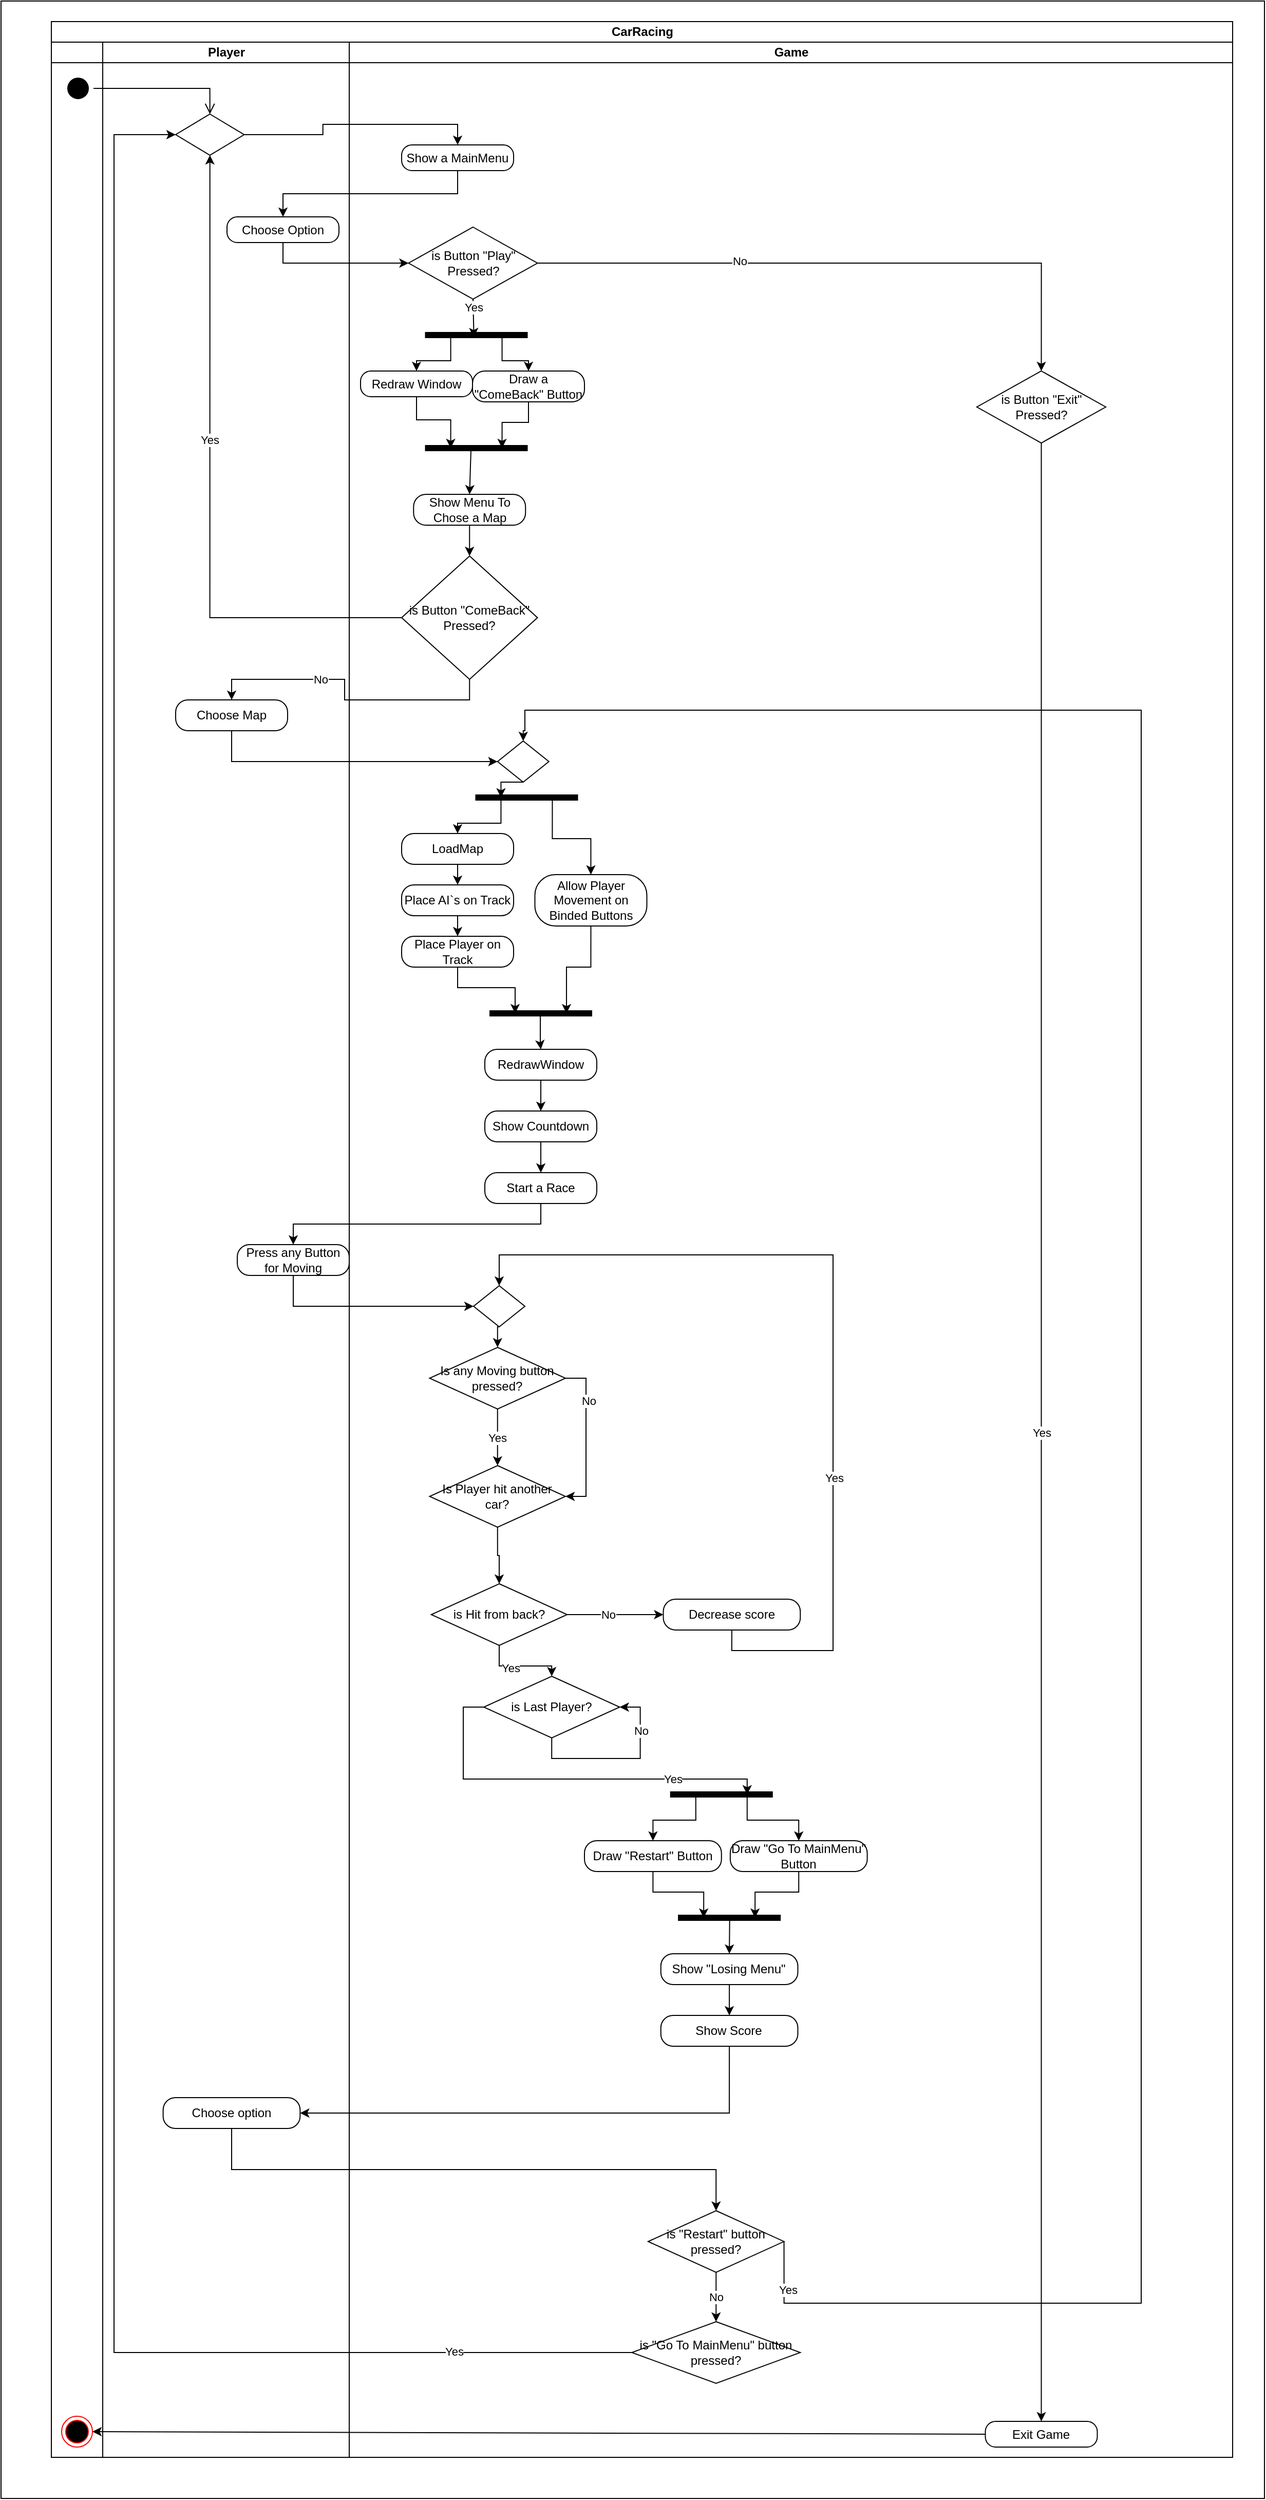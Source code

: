 <mxfile version="22.1.22" type="device">
  <diagram name="Страница — 1" id="J6G2fREbWxx0680CNt4n">
    <mxGraphModel dx="1059" dy="720" grid="1" gridSize="10" guides="1" tooltips="1" connect="1" arrows="1" fold="1" page="1" pageScale="1" pageWidth="827" pageHeight="1169" math="0" shadow="0">
      <root>
        <mxCell id="0" />
        <mxCell id="1" parent="0" />
        <mxCell id="FTJp6IoLAarafYnfe9E8-142" value="" style="rounded=0;whiteSpace=wrap;html=1;movable=0;resizable=0;rotatable=0;deletable=0;editable=0;locked=1;connectable=0;" vertex="1" parent="1">
          <mxGeometry x="150" y="20" width="1230" height="2430" as="geometry" />
        </mxCell>
        <mxCell id="FTJp6IoLAarafYnfe9E8-1" value="CarRacing" style="swimlane;childLayout=stackLayout;resizeParent=1;resizeParentMax=0;startSize=20;html=1;" vertex="1" parent="1">
          <mxGeometry x="199" y="40" width="1150" height="2370" as="geometry" />
        </mxCell>
        <mxCell id="FTJp6IoLAarafYnfe9E8-5" value="" style="swimlane;startSize=20;" vertex="1" parent="FTJp6IoLAarafYnfe9E8-1">
          <mxGeometry y="20" width="50" height="2350" as="geometry" />
        </mxCell>
        <mxCell id="FTJp6IoLAarafYnfe9E8-6" value="" style="ellipse;html=1;shape=startState;fillColor=#000000;strokeColor=#FFFFFF;" vertex="1" parent="FTJp6IoLAarafYnfe9E8-5">
          <mxGeometry x="11.0" y="30" width="30" height="30" as="geometry" />
        </mxCell>
        <mxCell id="FTJp6IoLAarafYnfe9E8-8" value="" style="ellipse;html=1;shape=endState;fillColor=#000000;strokeColor=#ff0000;" vertex="1" parent="FTJp6IoLAarafYnfe9E8-5">
          <mxGeometry x="10.0" y="2310" width="30" height="30" as="geometry" />
        </mxCell>
        <mxCell id="FTJp6IoLAarafYnfe9E8-2" value="Player" style="swimlane;startSize=20;html=1;" vertex="1" parent="FTJp6IoLAarafYnfe9E8-1">
          <mxGeometry x="50" y="20" width="240" height="2350" as="geometry" />
        </mxCell>
        <mxCell id="FTJp6IoLAarafYnfe9E8-11" value="Choose Option" style="rounded=1;whiteSpace=wrap;html=1;arcSize=40;fontColor=#000000;fillColor=#FFFFFF;strokeColor=#000000;" vertex="1" parent="FTJp6IoLAarafYnfe9E8-2">
          <mxGeometry x="121.0" y="170" width="109" height="25" as="geometry" />
        </mxCell>
        <mxCell id="FTJp6IoLAarafYnfe9E8-26" value="Choose Map" style="rounded=1;whiteSpace=wrap;html=1;arcSize=40;fontColor=#000000;fillColor=#FFFFFF;strokeColor=#000000;" vertex="1" parent="FTJp6IoLAarafYnfe9E8-2">
          <mxGeometry x="71.0" y="640" width="109" height="30" as="geometry" />
        </mxCell>
        <mxCell id="FTJp6IoLAarafYnfe9E8-70" value="Press any Button for Moving" style="rounded=1;whiteSpace=wrap;html=1;arcSize=40;fontColor=#000000;fillColor=#FFFFFF;strokeColor=#000000;" vertex="1" parent="FTJp6IoLAarafYnfe9E8-2">
          <mxGeometry x="131" y="1170" width="109" height="30" as="geometry" />
        </mxCell>
        <mxCell id="FTJp6IoLAarafYnfe9E8-127" value="" style="rhombus;whiteSpace=wrap;html=1;fontColor=#000000;fillColor=#FFFFFF;strokeColor=#000000;" vertex="1" parent="FTJp6IoLAarafYnfe9E8-2">
          <mxGeometry x="71" y="70" width="66.69" height="40" as="geometry" />
        </mxCell>
        <mxCell id="FTJp6IoLAarafYnfe9E8-131" value="Choose option" style="rounded=1;whiteSpace=wrap;html=1;arcSize=40;fontColor=#000000;fillColor=#FFFFFF;strokeColor=#000000;" vertex="1" parent="FTJp6IoLAarafYnfe9E8-2">
          <mxGeometry x="58.81" y="2000" width="133.37" height="30" as="geometry" />
        </mxCell>
        <mxCell id="FTJp6IoLAarafYnfe9E8-12" style="edgeStyle=orthogonalEdgeStyle;rounded=0;orthogonalLoop=1;jettySize=auto;html=1;exitX=0.5;exitY=1;exitDx=0;exitDy=0;entryX=0.5;entryY=0;entryDx=0;entryDy=0;" edge="1" parent="FTJp6IoLAarafYnfe9E8-1" source="FTJp6IoLAarafYnfe9E8-9" target="FTJp6IoLAarafYnfe9E8-11">
          <mxGeometry relative="1" as="geometry" />
        </mxCell>
        <mxCell id="FTJp6IoLAarafYnfe9E8-13" style="edgeStyle=orthogonalEdgeStyle;rounded=0;orthogonalLoop=1;jettySize=auto;html=1;exitX=0.5;exitY=1;exitDx=0;exitDy=0;" edge="1" parent="FTJp6IoLAarafYnfe9E8-1" source="FTJp6IoLAarafYnfe9E8-11" target="FTJp6IoLAarafYnfe9E8-14">
          <mxGeometry relative="1" as="geometry">
            <mxPoint x="175.484" y="230" as="targetPoint" />
          </mxGeometry>
        </mxCell>
        <mxCell id="FTJp6IoLAarafYnfe9E8-32" value="No" style="edgeStyle=orthogonalEdgeStyle;rounded=0;orthogonalLoop=1;jettySize=auto;html=1;exitX=0.5;exitY=1;exitDx=0;exitDy=0;entryX=0.5;entryY=0;entryDx=0;entryDy=0;" edge="1" parent="FTJp6IoLAarafYnfe9E8-1" source="FTJp6IoLAarafYnfe9E8-31" target="FTJp6IoLAarafYnfe9E8-26">
          <mxGeometry x="0.274" relative="1" as="geometry">
            <mxPoint as="offset" />
          </mxGeometry>
        </mxCell>
        <mxCell id="FTJp6IoLAarafYnfe9E8-45" style="edgeStyle=orthogonalEdgeStyle;rounded=0;orthogonalLoop=1;jettySize=auto;html=1;exitX=0.5;exitY=1;exitDx=0;exitDy=0;entryX=0;entryY=0.5;entryDx=0;entryDy=0;" edge="1" parent="FTJp6IoLAarafYnfe9E8-1" source="FTJp6IoLAarafYnfe9E8-26" target="FTJp6IoLAarafYnfe9E8-147">
          <mxGeometry relative="1" as="geometry">
            <mxPoint x="441" y="750" as="targetPoint" />
          </mxGeometry>
        </mxCell>
        <mxCell id="FTJp6IoLAarafYnfe9E8-69" style="edgeStyle=orthogonalEdgeStyle;rounded=0;orthogonalLoop=1;jettySize=auto;html=1;exitX=0.5;exitY=1;exitDx=0;exitDy=0;entryX=0.5;entryY=0;entryDx=0;entryDy=0;" edge="1" parent="FTJp6IoLAarafYnfe9E8-1" source="FTJp6IoLAarafYnfe9E8-55" target="FTJp6IoLAarafYnfe9E8-70">
          <mxGeometry relative="1" as="geometry">
            <mxPoint x="121.0" y="1190" as="targetPoint" />
          </mxGeometry>
        </mxCell>
        <mxCell id="FTJp6IoLAarafYnfe9E8-3" value="Game" style="swimlane;startSize=20;html=1;" vertex="1" parent="FTJp6IoLAarafYnfe9E8-1">
          <mxGeometry x="290" y="20" width="860" height="2350" as="geometry" />
        </mxCell>
        <mxCell id="FTJp6IoLAarafYnfe9E8-9" value="Show a MainMenu" style="rounded=1;whiteSpace=wrap;html=1;arcSize=40;fontColor=#000000;fillColor=#FFFFFF;strokeColor=#000000;" vertex="1" parent="FTJp6IoLAarafYnfe9E8-3">
          <mxGeometry x="51" y="100" width="109" height="25" as="geometry" />
        </mxCell>
        <mxCell id="FTJp6IoLAarafYnfe9E8-20" style="edgeStyle=orthogonalEdgeStyle;rounded=0;orthogonalLoop=1;jettySize=auto;html=1;exitX=1;exitY=0.5;exitDx=0;exitDy=0;entryX=0.5;entryY=0;entryDx=0;entryDy=0;" edge="1" parent="FTJp6IoLAarafYnfe9E8-3" source="FTJp6IoLAarafYnfe9E8-14" target="FTJp6IoLAarafYnfe9E8-18">
          <mxGeometry relative="1" as="geometry" />
        </mxCell>
        <mxCell id="FTJp6IoLAarafYnfe9E8-21" value="No" style="edgeLabel;html=1;align=center;verticalAlign=middle;resizable=0;points=[];" vertex="1" connectable="0" parent="FTJp6IoLAarafYnfe9E8-20">
          <mxGeometry x="-0.34" y="2" relative="1" as="geometry">
            <mxPoint as="offset" />
          </mxGeometry>
        </mxCell>
        <mxCell id="FTJp6IoLAarafYnfe9E8-22" style="edgeStyle=orthogonalEdgeStyle;rounded=0;orthogonalLoop=1;jettySize=auto;html=1;exitX=0.5;exitY=1;exitDx=0;exitDy=0;entryX=0.476;entryY=0.708;entryDx=0;entryDy=0;entryPerimeter=0;" edge="1" parent="FTJp6IoLAarafYnfe9E8-3" source="FTJp6IoLAarafYnfe9E8-14" target="FTJp6IoLAarafYnfe9E8-35">
          <mxGeometry relative="1" as="geometry">
            <mxPoint x="123.615" y="300.0" as="targetPoint" />
          </mxGeometry>
        </mxCell>
        <mxCell id="FTJp6IoLAarafYnfe9E8-37" value="Yes" style="edgeLabel;html=1;align=center;verticalAlign=middle;resizable=0;points=[];" vertex="1" connectable="0" parent="FTJp6IoLAarafYnfe9E8-22">
          <mxGeometry x="-0.528" y="-1" relative="1" as="geometry">
            <mxPoint as="offset" />
          </mxGeometry>
        </mxCell>
        <mxCell id="FTJp6IoLAarafYnfe9E8-14" value="is Button &quot;Play&quot; Pressed?" style="rhombus;whiteSpace=wrap;html=1;fontColor=#000000;fillColor=#FFFFFF;strokeColor=#000000;" vertex="1" parent="FTJp6IoLAarafYnfe9E8-3">
          <mxGeometry x="57.74" y="180" width="125.52" height="70" as="geometry" />
        </mxCell>
        <mxCell id="FTJp6IoLAarafYnfe9E8-19" value="Yes" style="edgeStyle=orthogonalEdgeStyle;rounded=0;orthogonalLoop=1;jettySize=auto;html=1;exitX=0.5;exitY=1;exitDx=0;exitDy=0;entryX=0.5;entryY=0;entryDx=0;entryDy=0;" edge="1" parent="FTJp6IoLAarafYnfe9E8-3" source="FTJp6IoLAarafYnfe9E8-18" target="FTJp6IoLAarafYnfe9E8-15">
          <mxGeometry relative="1" as="geometry" />
        </mxCell>
        <mxCell id="FTJp6IoLAarafYnfe9E8-18" value="is Button &quot;Exit&quot; Pressed?" style="rhombus;whiteSpace=wrap;html=1;fontColor=#000000;fillColor=#FFFFFF;strokeColor=#000000;" vertex="1" parent="FTJp6IoLAarafYnfe9E8-3">
          <mxGeometry x="611" y="320" width="125.52" height="70" as="geometry" />
        </mxCell>
        <mxCell id="FTJp6IoLAarafYnfe9E8-23" value="Redraw Window" style="rounded=1;whiteSpace=wrap;html=1;arcSize=40;fontColor=#000000;fillColor=#FFFFFF;strokeColor=#000000;" vertex="1" parent="FTJp6IoLAarafYnfe9E8-3">
          <mxGeometry x="11.0" y="320" width="109" height="25" as="geometry" />
        </mxCell>
        <mxCell id="FTJp6IoLAarafYnfe9E8-24" value="Show Menu To Chose a Map" style="rounded=1;whiteSpace=wrap;html=1;arcSize=40;fontColor=#000000;fillColor=#FFFFFF;strokeColor=#000000;" vertex="1" parent="FTJp6IoLAarafYnfe9E8-3">
          <mxGeometry x="62.63" y="440" width="109" height="30" as="geometry" />
        </mxCell>
        <mxCell id="FTJp6IoLAarafYnfe9E8-27" value="Draw a &quot;ComeBack&quot; Button" style="rounded=1;whiteSpace=wrap;html=1;arcSize=40;fontColor=#000000;fillColor=#FFFFFF;strokeColor=#000000;" vertex="1" parent="FTJp6IoLAarafYnfe9E8-3">
          <mxGeometry x="120" y="320" width="109" height="30" as="geometry" />
        </mxCell>
        <mxCell id="FTJp6IoLAarafYnfe9E8-39" style="edgeStyle=orthogonalEdgeStyle;rounded=0;orthogonalLoop=1;jettySize=auto;html=1;exitX=0.25;exitY=0.5;exitDx=0;exitDy=0;exitPerimeter=0;entryX=0.5;entryY=0;entryDx=0;entryDy=0;" edge="1" parent="FTJp6IoLAarafYnfe9E8-3" source="FTJp6IoLAarafYnfe9E8-35" target="FTJp6IoLAarafYnfe9E8-23">
          <mxGeometry relative="1" as="geometry" />
        </mxCell>
        <mxCell id="FTJp6IoLAarafYnfe9E8-40" style="edgeStyle=orthogonalEdgeStyle;rounded=0;orthogonalLoop=1;jettySize=auto;html=1;exitX=0.75;exitY=0.5;exitDx=0;exitDy=0;exitPerimeter=0;entryX=0.5;entryY=0;entryDx=0;entryDy=0;" edge="1" parent="FTJp6IoLAarafYnfe9E8-3" source="FTJp6IoLAarafYnfe9E8-35" target="FTJp6IoLAarafYnfe9E8-27">
          <mxGeometry relative="1" as="geometry" />
        </mxCell>
        <mxCell id="FTJp6IoLAarafYnfe9E8-35" value="" style="shape=line;html=1;strokeWidth=6;strokeColor=#000000;" vertex="1" parent="FTJp6IoLAarafYnfe9E8-3">
          <mxGeometry x="73.76" y="280" width="100" height="10" as="geometry" />
        </mxCell>
        <mxCell id="FTJp6IoLAarafYnfe9E8-31" value="is Button &quot;ComeBack&quot; Pressed?" style="rhombus;whiteSpace=wrap;html=1;fontColor=#000000;fillColor=#FFFFFF;strokeColor=#000000;" vertex="1" parent="FTJp6IoLAarafYnfe9E8-3">
          <mxGeometry x="51" y="500" width="132.26" height="120" as="geometry" />
        </mxCell>
        <mxCell id="FTJp6IoLAarafYnfe9E8-30" style="edgeStyle=orthogonalEdgeStyle;rounded=0;orthogonalLoop=1;jettySize=auto;html=1;exitX=0.5;exitY=1;exitDx=0;exitDy=0;entryX=0.5;entryY=0;entryDx=0;entryDy=0;" edge="1" parent="FTJp6IoLAarafYnfe9E8-3" source="FTJp6IoLAarafYnfe9E8-24" target="FTJp6IoLAarafYnfe9E8-31">
          <mxGeometry relative="1" as="geometry" />
        </mxCell>
        <mxCell id="FTJp6IoLAarafYnfe9E8-38" value="" style="shape=line;html=1;strokeWidth=6;strokeColor=#000000;" vertex="1" parent="FTJp6IoLAarafYnfe9E8-3">
          <mxGeometry x="73.76" y="390" width="100" height="10" as="geometry" />
        </mxCell>
        <mxCell id="FTJp6IoLAarafYnfe9E8-41" style="edgeStyle=orthogonalEdgeStyle;rounded=0;orthogonalLoop=1;jettySize=auto;html=1;exitX=0.5;exitY=1;exitDx=0;exitDy=0;entryX=0.25;entryY=0.5;entryDx=0;entryDy=0;entryPerimeter=0;" edge="1" parent="FTJp6IoLAarafYnfe9E8-3" source="FTJp6IoLAarafYnfe9E8-23" target="FTJp6IoLAarafYnfe9E8-38">
          <mxGeometry relative="1" as="geometry" />
        </mxCell>
        <mxCell id="FTJp6IoLAarafYnfe9E8-42" style="edgeStyle=orthogonalEdgeStyle;rounded=0;orthogonalLoop=1;jettySize=auto;html=1;exitX=0.5;exitY=1;exitDx=0;exitDy=0;entryX=0.75;entryY=0.5;entryDx=0;entryDy=0;entryPerimeter=0;" edge="1" parent="FTJp6IoLAarafYnfe9E8-3" source="FTJp6IoLAarafYnfe9E8-27" target="FTJp6IoLAarafYnfe9E8-38">
          <mxGeometry relative="1" as="geometry" />
        </mxCell>
        <mxCell id="FTJp6IoLAarafYnfe9E8-44" value="" style="endArrow=classic;html=1;rounded=0;exitX=0.447;exitY=0.8;exitDx=0;exitDy=0;exitPerimeter=0;entryX=0.5;entryY=0;entryDx=0;entryDy=0;" edge="1" parent="FTJp6IoLAarafYnfe9E8-3" source="FTJp6IoLAarafYnfe9E8-38" target="FTJp6IoLAarafYnfe9E8-24">
          <mxGeometry width="50" height="50" relative="1" as="geometry">
            <mxPoint x="61" y="510" as="sourcePoint" />
            <mxPoint x="111" y="460" as="targetPoint" />
          </mxGeometry>
        </mxCell>
        <mxCell id="FTJp6IoLAarafYnfe9E8-48" style="edgeStyle=orthogonalEdgeStyle;rounded=0;orthogonalLoop=1;jettySize=auto;html=1;exitX=0.5;exitY=1;exitDx=0;exitDy=0;entryX=0.5;entryY=0;entryDx=0;entryDy=0;" edge="1" parent="FTJp6IoLAarafYnfe9E8-3" source="FTJp6IoLAarafYnfe9E8-46" target="FTJp6IoLAarafYnfe9E8-49">
          <mxGeometry relative="1" as="geometry" />
        </mxCell>
        <mxCell id="FTJp6IoLAarafYnfe9E8-46" value="LoadMap" style="rounded=1;whiteSpace=wrap;html=1;arcSize=40;fontColor=#000000;fillColor=#FFFFFF;strokeColor=#000000;" vertex="1" parent="FTJp6IoLAarafYnfe9E8-3">
          <mxGeometry x="51.0" y="770" width="109" height="30" as="geometry" />
        </mxCell>
        <mxCell id="FTJp6IoLAarafYnfe9E8-66" style="edgeStyle=orthogonalEdgeStyle;rounded=0;orthogonalLoop=1;jettySize=auto;html=1;exitX=0.5;exitY=1;exitDx=0;exitDy=0;entryX=0.5;entryY=0;entryDx=0;entryDy=0;" edge="1" parent="FTJp6IoLAarafYnfe9E8-3" source="FTJp6IoLAarafYnfe9E8-47" target="FTJp6IoLAarafYnfe9E8-65">
          <mxGeometry relative="1" as="geometry" />
        </mxCell>
        <mxCell id="FTJp6IoLAarafYnfe9E8-47" value="RedrawWindow" style="rounded=1;whiteSpace=wrap;html=1;arcSize=40;fontColor=#000000;fillColor=#FFFFFF;strokeColor=#000000;" vertex="1" parent="FTJp6IoLAarafYnfe9E8-3">
          <mxGeometry x="132.0" y="980" width="109" height="30" as="geometry" />
        </mxCell>
        <mxCell id="FTJp6IoLAarafYnfe9E8-51" style="edgeStyle=orthogonalEdgeStyle;rounded=0;orthogonalLoop=1;jettySize=auto;html=1;exitX=0.5;exitY=1;exitDx=0;exitDy=0;entryX=0.5;entryY=0;entryDx=0;entryDy=0;" edge="1" parent="FTJp6IoLAarafYnfe9E8-3" source="FTJp6IoLAarafYnfe9E8-49" target="FTJp6IoLAarafYnfe9E8-50">
          <mxGeometry relative="1" as="geometry" />
        </mxCell>
        <mxCell id="FTJp6IoLAarafYnfe9E8-49" value="Place AI`s on Track" style="rounded=1;whiteSpace=wrap;html=1;arcSize=40;fontColor=#000000;fillColor=#FFFFFF;strokeColor=#000000;" vertex="1" parent="FTJp6IoLAarafYnfe9E8-3">
          <mxGeometry x="51.0" y="820" width="109" height="30" as="geometry" />
        </mxCell>
        <mxCell id="FTJp6IoLAarafYnfe9E8-50" value="Place Player on Track" style="rounded=1;whiteSpace=wrap;html=1;arcSize=40;fontColor=#000000;fillColor=#FFFFFF;strokeColor=#000000;" vertex="1" parent="FTJp6IoLAarafYnfe9E8-3">
          <mxGeometry x="51.0" y="870" width="109" height="30" as="geometry" />
        </mxCell>
        <mxCell id="FTJp6IoLAarafYnfe9E8-52" value="Allow Player Movement on Binded Buttons" style="rounded=1;whiteSpace=wrap;html=1;arcSize=40;fontColor=#000000;fillColor=#FFFFFF;strokeColor=#000000;" vertex="1" parent="FTJp6IoLAarafYnfe9E8-3">
          <mxGeometry x="180.74" y="810" width="109" height="50" as="geometry" />
        </mxCell>
        <mxCell id="FTJp6IoLAarafYnfe9E8-15" value="Exit Game" style="rounded=1;whiteSpace=wrap;html=1;arcSize=40;fontColor=#000000;fillColor=#FFFFFF;strokeColor=#000000;" vertex="1" parent="FTJp6IoLAarafYnfe9E8-3">
          <mxGeometry x="619.26" y="2315" width="109" height="25" as="geometry" />
        </mxCell>
        <mxCell id="FTJp6IoLAarafYnfe9E8-55" value="Start a Race" style="rounded=1;whiteSpace=wrap;html=1;arcSize=40;fontColor=#000000;fillColor=#FFFFFF;strokeColor=#000000;" vertex="1" parent="FTJp6IoLAarafYnfe9E8-3">
          <mxGeometry x="132" y="1100" width="109" height="30" as="geometry" />
        </mxCell>
        <mxCell id="FTJp6IoLAarafYnfe9E8-60" style="edgeStyle=orthogonalEdgeStyle;rounded=0;orthogonalLoop=1;jettySize=auto;html=1;exitX=0.75;exitY=0.5;exitDx=0;exitDy=0;exitPerimeter=0;entryX=0.5;entryY=0;entryDx=0;entryDy=0;" edge="1" parent="FTJp6IoLAarafYnfe9E8-3" source="FTJp6IoLAarafYnfe9E8-57" target="FTJp6IoLAarafYnfe9E8-52">
          <mxGeometry relative="1" as="geometry" />
        </mxCell>
        <mxCell id="FTJp6IoLAarafYnfe9E8-61" style="edgeStyle=orthogonalEdgeStyle;rounded=0;orthogonalLoop=1;jettySize=auto;html=1;exitX=0.25;exitY=0.5;exitDx=0;exitDy=0;exitPerimeter=0;entryX=0.5;entryY=0;entryDx=0;entryDy=0;" edge="1" parent="FTJp6IoLAarafYnfe9E8-3" source="FTJp6IoLAarafYnfe9E8-57" target="FTJp6IoLAarafYnfe9E8-46">
          <mxGeometry relative="1" as="geometry" />
        </mxCell>
        <mxCell id="FTJp6IoLAarafYnfe9E8-57" value="" style="shape=line;html=1;strokeWidth=6;strokeColor=#000000;" vertex="1" parent="FTJp6IoLAarafYnfe9E8-3">
          <mxGeometry x="122.74" y="730" width="100" height="10" as="geometry" />
        </mxCell>
        <mxCell id="FTJp6IoLAarafYnfe9E8-62" style="edgeStyle=orthogonalEdgeStyle;rounded=0;orthogonalLoop=1;jettySize=auto;html=1;exitX=0.25;exitY=0.5;exitDx=0;exitDy=0;exitPerimeter=0;entryX=0.5;entryY=0;entryDx=0;entryDy=0;" edge="1" parent="FTJp6IoLAarafYnfe9E8-3" source="FTJp6IoLAarafYnfe9E8-58" target="FTJp6IoLAarafYnfe9E8-47">
          <mxGeometry relative="1" as="geometry">
            <Array as="points">
              <mxPoint x="186" y="945" />
              <mxPoint x="186" y="975" />
            </Array>
          </mxGeometry>
        </mxCell>
        <mxCell id="FTJp6IoLAarafYnfe9E8-58" value="" style="shape=line;html=1;strokeWidth=6;strokeColor=#000000;" vertex="1" parent="FTJp6IoLAarafYnfe9E8-3">
          <mxGeometry x="136.5" y="940" width="100" height="10" as="geometry" />
        </mxCell>
        <mxCell id="FTJp6IoLAarafYnfe9E8-63" style="edgeStyle=orthogonalEdgeStyle;rounded=0;orthogonalLoop=1;jettySize=auto;html=1;exitX=0.5;exitY=1;exitDx=0;exitDy=0;entryX=0.75;entryY=0.5;entryDx=0;entryDy=0;entryPerimeter=0;" edge="1" parent="FTJp6IoLAarafYnfe9E8-3" source="FTJp6IoLAarafYnfe9E8-52" target="FTJp6IoLAarafYnfe9E8-58">
          <mxGeometry relative="1" as="geometry" />
        </mxCell>
        <mxCell id="FTJp6IoLAarafYnfe9E8-64" style="edgeStyle=orthogonalEdgeStyle;rounded=0;orthogonalLoop=1;jettySize=auto;html=1;exitX=0.5;exitY=1;exitDx=0;exitDy=0;entryX=0.25;entryY=0.5;entryDx=0;entryDy=0;entryPerimeter=0;" edge="1" parent="FTJp6IoLAarafYnfe9E8-3" source="FTJp6IoLAarafYnfe9E8-50" target="FTJp6IoLAarafYnfe9E8-58">
          <mxGeometry relative="1" as="geometry" />
        </mxCell>
        <mxCell id="FTJp6IoLAarafYnfe9E8-67" style="edgeStyle=orthogonalEdgeStyle;rounded=0;orthogonalLoop=1;jettySize=auto;html=1;exitX=0.5;exitY=1;exitDx=0;exitDy=0;entryX=0.5;entryY=0;entryDx=0;entryDy=0;" edge="1" parent="FTJp6IoLAarafYnfe9E8-3" source="FTJp6IoLAarafYnfe9E8-65" target="FTJp6IoLAarafYnfe9E8-55">
          <mxGeometry relative="1" as="geometry" />
        </mxCell>
        <mxCell id="FTJp6IoLAarafYnfe9E8-65" value="Show Countdown" style="rounded=1;whiteSpace=wrap;html=1;arcSize=40;fontColor=#000000;fillColor=#FFFFFF;strokeColor=#000000;" vertex="1" parent="FTJp6IoLAarafYnfe9E8-3">
          <mxGeometry x="132.0" y="1040" width="109" height="30" as="geometry" />
        </mxCell>
        <mxCell id="FTJp6IoLAarafYnfe9E8-82" value="Yes" style="edgeStyle=orthogonalEdgeStyle;rounded=0;orthogonalLoop=1;jettySize=auto;html=1;exitX=0.5;exitY=1;exitDx=0;exitDy=0;entryX=0.5;entryY=0;entryDx=0;entryDy=0;" edge="1" parent="FTJp6IoLAarafYnfe9E8-3" source="FTJp6IoLAarafYnfe9E8-72" target="FTJp6IoLAarafYnfe9E8-154">
          <mxGeometry relative="1" as="geometry">
            <mxPoint x="144.365" y="1370" as="targetPoint" />
          </mxGeometry>
        </mxCell>
        <mxCell id="FTJp6IoLAarafYnfe9E8-72" value="Is any Moving button pressed?" style="rhombus;whiteSpace=wrap;html=1;fontColor=#000000;fillColor=#FFFFFF;strokeColor=#000000;" vertex="1" parent="FTJp6IoLAarafYnfe9E8-3">
          <mxGeometry x="78.24" y="1270" width="132.26" height="60" as="geometry" />
        </mxCell>
        <mxCell id="FTJp6IoLAarafYnfe9E8-75" style="edgeStyle=orthogonalEdgeStyle;rounded=0;orthogonalLoop=1;jettySize=auto;html=1;exitX=1;exitY=0.5;exitDx=0;exitDy=0;entryX=0.5;entryY=0;entryDx=0;entryDy=0;" edge="1" parent="FTJp6IoLAarafYnfe9E8-3" target="FTJp6IoLAarafYnfe9E8-68">
          <mxGeometry relative="1" as="geometry">
            <mxPoint x="423.26" y="1510" as="sourcePoint" />
          </mxGeometry>
        </mxCell>
        <mxCell id="FTJp6IoLAarafYnfe9E8-77" value="No" style="edgeLabel;html=1;align=center;verticalAlign=middle;resizable=0;points=[];" vertex="1" connectable="0" parent="FTJp6IoLAarafYnfe9E8-75">
          <mxGeometry x="0.344" y="-1" relative="1" as="geometry">
            <mxPoint as="offset" />
          </mxGeometry>
        </mxCell>
        <mxCell id="FTJp6IoLAarafYnfe9E8-78" value="Show &quot;Losing Menu&quot;" style="rounded=1;whiteSpace=wrap;html=1;arcSize=40;fontColor=#000000;fillColor=#FFFFFF;strokeColor=#000000;" vertex="1" parent="FTJp6IoLAarafYnfe9E8-3">
          <mxGeometry x="303.36" y="1860" width="133.37" height="30" as="geometry" />
        </mxCell>
        <mxCell id="FTJp6IoLAarafYnfe9E8-100" style="edgeStyle=orthogonalEdgeStyle;rounded=0;orthogonalLoop=1;jettySize=auto;html=1;exitX=0.5;exitY=1;exitDx=0;exitDy=0;entryX=0.5;entryY=0;entryDx=0;entryDy=0;" edge="1" parent="FTJp6IoLAarafYnfe9E8-3" target="FTJp6IoLAarafYnfe9E8-98">
          <mxGeometry relative="1" as="geometry">
            <mxPoint x="144.37" y="1550" as="sourcePoint" />
          </mxGeometry>
        </mxCell>
        <mxCell id="FTJp6IoLAarafYnfe9E8-115" value="" style="shape=line;html=1;strokeWidth=6;strokeColor=#000000;" vertex="1" parent="FTJp6IoLAarafYnfe9E8-3">
          <mxGeometry x="312.37" y="1700" width="100" height="10" as="geometry" />
        </mxCell>
        <mxCell id="FTJp6IoLAarafYnfe9E8-116" value="" style="shape=line;html=1;strokeWidth=6;strokeColor=#000000;" vertex="1" parent="FTJp6IoLAarafYnfe9E8-3">
          <mxGeometry x="320.05" y="1820" width="100" height="10" as="geometry" />
        </mxCell>
        <mxCell id="FTJp6IoLAarafYnfe9E8-117" value="Draw &quot;Go To MainMenu&quot; Button" style="rounded=1;whiteSpace=wrap;html=1;arcSize=40;fontColor=#000000;fillColor=#FFFFFF;strokeColor=#000000;" vertex="1" parent="FTJp6IoLAarafYnfe9E8-3">
          <mxGeometry x="370.93" y="1750" width="133.37" height="30" as="geometry" />
        </mxCell>
        <mxCell id="FTJp6IoLAarafYnfe9E8-114" style="edgeStyle=orthogonalEdgeStyle;rounded=0;orthogonalLoop=1;jettySize=auto;html=1;exitX=0.75;exitY=0.5;exitDx=0;exitDy=0;exitPerimeter=0;entryX=0.5;entryY=0;entryDx=0;entryDy=0;" edge="1" parent="FTJp6IoLAarafYnfe9E8-3" source="FTJp6IoLAarafYnfe9E8-115" target="FTJp6IoLAarafYnfe9E8-117">
          <mxGeometry relative="1" as="geometry" />
        </mxCell>
        <mxCell id="FTJp6IoLAarafYnfe9E8-118" value="Draw &quot;Restart&quot; Button" style="rounded=1;whiteSpace=wrap;html=1;arcSize=40;fontColor=#000000;fillColor=#FFFFFF;strokeColor=#000000;" vertex="1" parent="FTJp6IoLAarafYnfe9E8-3">
          <mxGeometry x="229" y="1750" width="133.37" height="30" as="geometry" />
        </mxCell>
        <mxCell id="FTJp6IoLAarafYnfe9E8-113" style="edgeStyle=orthogonalEdgeStyle;rounded=0;orthogonalLoop=1;jettySize=auto;html=1;exitX=0.25;exitY=0.5;exitDx=0;exitDy=0;exitPerimeter=0;entryX=0.5;entryY=0;entryDx=0;entryDy=0;" edge="1" parent="FTJp6IoLAarafYnfe9E8-3" source="FTJp6IoLAarafYnfe9E8-115" target="FTJp6IoLAarafYnfe9E8-118">
          <mxGeometry relative="1" as="geometry" />
        </mxCell>
        <mxCell id="FTJp6IoLAarafYnfe9E8-121" style="edgeStyle=orthogonalEdgeStyle;rounded=0;orthogonalLoop=1;jettySize=auto;html=1;exitX=0.5;exitY=1;exitDx=0;exitDy=0;entryX=0.25;entryY=0.5;entryDx=0;entryDy=0;entryPerimeter=0;" edge="1" parent="FTJp6IoLAarafYnfe9E8-3" source="FTJp6IoLAarafYnfe9E8-118" target="FTJp6IoLAarafYnfe9E8-116">
          <mxGeometry relative="1" as="geometry" />
        </mxCell>
        <mxCell id="FTJp6IoLAarafYnfe9E8-111" style="edgeStyle=orthogonalEdgeStyle;rounded=0;orthogonalLoop=1;jettySize=auto;html=1;exitX=0.5;exitY=1;exitDx=0;exitDy=0;entryX=0.5;entryY=0;entryDx=0;entryDy=0;" edge="1" parent="FTJp6IoLAarafYnfe9E8-3" target="FTJp6IoLAarafYnfe9E8-119">
          <mxGeometry relative="1" as="geometry">
            <mxPoint x="362.37" y="1600" as="sourcePoint" />
          </mxGeometry>
        </mxCell>
        <mxCell id="FTJp6IoLAarafYnfe9E8-122" style="edgeStyle=orthogonalEdgeStyle;rounded=0;orthogonalLoop=1;jettySize=auto;html=1;exitX=0.5;exitY=1;exitDx=0;exitDy=0;entryX=0.75;entryY=0.5;entryDx=0;entryDy=0;entryPerimeter=0;" edge="1" parent="FTJp6IoLAarafYnfe9E8-3" source="FTJp6IoLAarafYnfe9E8-117" target="FTJp6IoLAarafYnfe9E8-116">
          <mxGeometry relative="1" as="geometry" />
        </mxCell>
        <mxCell id="FTJp6IoLAarafYnfe9E8-123" value="" style="endArrow=classic;html=1;rounded=0;exitX=0.503;exitY=0.663;exitDx=0;exitDy=0;exitPerimeter=0;entryX=0.5;entryY=0;entryDx=0;entryDy=0;" edge="1" parent="FTJp6IoLAarafYnfe9E8-3" source="FTJp6IoLAarafYnfe9E8-116" target="FTJp6IoLAarafYnfe9E8-78">
          <mxGeometry width="50" height="50" relative="1" as="geometry">
            <mxPoint x="374.77" y="1837" as="sourcePoint" />
            <mxPoint x="374.77" y="1880" as="targetPoint" />
          </mxGeometry>
        </mxCell>
        <mxCell id="FTJp6IoLAarafYnfe9E8-129" style="edgeStyle=orthogonalEdgeStyle;rounded=0;orthogonalLoop=1;jettySize=auto;html=1;exitX=0.5;exitY=1;exitDx=0;exitDy=0;entryX=0.443;entryY=0.038;entryDx=0;entryDy=0;entryPerimeter=0;" edge="1" parent="FTJp6IoLAarafYnfe9E8-3" target="FTJp6IoLAarafYnfe9E8-112">
          <mxGeometry relative="1" as="geometry">
            <mxPoint x="357.13" y="1540" as="sourcePoint" />
          </mxGeometry>
        </mxCell>
        <mxCell id="FTJp6IoLAarafYnfe9E8-136" value="No" style="edgeStyle=orthogonalEdgeStyle;rounded=0;orthogonalLoop=1;jettySize=auto;html=1;exitX=0.5;exitY=1;exitDx=0;exitDy=0;entryX=0.5;entryY=0;entryDx=0;entryDy=0;" edge="1" parent="FTJp6IoLAarafYnfe9E8-3" source="FTJp6IoLAarafYnfe9E8-133" target="FTJp6IoLAarafYnfe9E8-135">
          <mxGeometry relative="1" as="geometry" />
        </mxCell>
        <mxCell id="FTJp6IoLAarafYnfe9E8-133" value="is &quot;Restart&quot; button pressed?" style="rhombus;whiteSpace=wrap;html=1;fontColor=#000000;fillColor=#FFFFFF;strokeColor=#000000;" vertex="1" parent="FTJp6IoLAarafYnfe9E8-3">
          <mxGeometry x="291" y="2110" width="132.26" height="60" as="geometry" />
        </mxCell>
        <mxCell id="FTJp6IoLAarafYnfe9E8-135" value="is &quot;Go To MainMenu&quot; button pressed?" style="rhombus;whiteSpace=wrap;html=1;fontColor=#000000;fillColor=#FFFFFF;strokeColor=#000000;" vertex="1" parent="FTJp6IoLAarafYnfe9E8-3">
          <mxGeometry x="275.13" y="2218" width="164" height="60" as="geometry" />
        </mxCell>
        <mxCell id="FTJp6IoLAarafYnfe9E8-73" style="edgeStyle=orthogonalEdgeStyle;rounded=0;orthogonalLoop=1;jettySize=auto;html=1;exitX=1;exitY=0.5;exitDx=0;exitDy=0;entryX=1;entryY=0.5;entryDx=0;entryDy=0;" edge="1" parent="FTJp6IoLAarafYnfe9E8-3" source="FTJp6IoLAarafYnfe9E8-72" target="FTJp6IoLAarafYnfe9E8-154">
          <mxGeometry relative="1" as="geometry">
            <mxPoint x="357.13" y="1395" as="targetPoint" />
          </mxGeometry>
        </mxCell>
        <mxCell id="FTJp6IoLAarafYnfe9E8-80" value="No" style="edgeLabel;html=1;align=center;verticalAlign=middle;resizable=0;points=[];" vertex="1" connectable="0" parent="FTJp6IoLAarafYnfe9E8-73">
          <mxGeometry x="-0.462" y="2" relative="1" as="geometry">
            <mxPoint as="offset" />
          </mxGeometry>
        </mxCell>
        <mxCell id="FTJp6IoLAarafYnfe9E8-147" value="&lt;br&gt;" style="rhombus;whiteSpace=wrap;html=1;fontColor=#000000;fillColor=#FFFFFF;strokeColor=#000000;" vertex="1" parent="FTJp6IoLAarafYnfe9E8-3">
          <mxGeometry x="144.37" y="680" width="50" height="40" as="geometry" />
        </mxCell>
        <mxCell id="FTJp6IoLAarafYnfe9E8-148" value="" style="edgeStyle=orthogonalEdgeStyle;rounded=0;orthogonalLoop=1;jettySize=auto;html=1;exitX=1;exitY=0.5;exitDx=0;exitDy=0;entryX=0.5;entryY=0;entryDx=0;entryDy=0;" edge="1" parent="FTJp6IoLAarafYnfe9E8-3" source="FTJp6IoLAarafYnfe9E8-133" target="FTJp6IoLAarafYnfe9E8-147">
          <mxGeometry relative="1" as="geometry">
            <mxPoint x="640" y="770" as="targetPoint" />
            <mxPoint x="912" y="2200" as="sourcePoint" />
            <Array as="points">
              <mxPoint x="423" y="2200" />
              <mxPoint x="771" y="2200" />
              <mxPoint x="771" y="650" />
              <mxPoint x="171" y="650" />
              <mxPoint x="171" y="670" />
              <mxPoint x="169" y="670" />
            </Array>
          </mxGeometry>
        </mxCell>
        <mxCell id="FTJp6IoLAarafYnfe9E8-149" value="Yes" style="edgeLabel;html=1;align=center;verticalAlign=middle;resizable=0;points=[];" vertex="1" connectable="0" parent="FTJp6IoLAarafYnfe9E8-148">
          <mxGeometry x="-0.964" y="2" relative="1" as="geometry">
            <mxPoint x="1" as="offset" />
          </mxGeometry>
        </mxCell>
        <mxCell id="FTJp6IoLAarafYnfe9E8-150" style="edgeStyle=orthogonalEdgeStyle;rounded=0;orthogonalLoop=1;jettySize=auto;html=1;exitX=0.5;exitY=1;exitDx=0;exitDy=0;entryX=0.25;entryY=0.5;entryDx=0;entryDy=0;entryPerimeter=0;" edge="1" parent="FTJp6IoLAarafYnfe9E8-3" source="FTJp6IoLAarafYnfe9E8-147" target="FTJp6IoLAarafYnfe9E8-57">
          <mxGeometry relative="1" as="geometry" />
        </mxCell>
        <mxCell id="FTJp6IoLAarafYnfe9E8-154" value="Is Player hit another car?" style="rhombus;whiteSpace=wrap;html=1;fontColor=#000000;fillColor=#FFFFFF;strokeColor=#000000;" vertex="1" parent="FTJp6IoLAarafYnfe9E8-3">
          <mxGeometry x="78.24" y="1385" width="132.26" height="60" as="geometry" />
        </mxCell>
        <mxCell id="FTJp6IoLAarafYnfe9E8-159" value="Decrease score" style="rounded=1;whiteSpace=wrap;html=1;arcSize=40;fontColor=#000000;fillColor=#FFFFFF;strokeColor=#000000;" vertex="1" parent="FTJp6IoLAarafYnfe9E8-3">
          <mxGeometry x="305.76" y="1515" width="133.37" height="30" as="geometry" />
        </mxCell>
        <mxCell id="FTJp6IoLAarafYnfe9E8-128" style="edgeStyle=orthogonalEdgeStyle;rounded=0;orthogonalLoop=1;jettySize=auto;html=1;exitX=1;exitY=0.5;exitDx=0;exitDy=0;entryX=0.5;entryY=0;entryDx=0;entryDy=0;" edge="1" parent="FTJp6IoLAarafYnfe9E8-1" source="FTJp6IoLAarafYnfe9E8-127" target="FTJp6IoLAarafYnfe9E8-9">
          <mxGeometry relative="1" as="geometry" />
        </mxCell>
        <mxCell id="FTJp6IoLAarafYnfe9E8-33" style="edgeStyle=orthogonalEdgeStyle;rounded=0;orthogonalLoop=1;jettySize=auto;html=1;exitX=0;exitY=0.5;exitDx=0;exitDy=0;entryX=0.5;entryY=1;entryDx=0;entryDy=0;" edge="1" parent="FTJp6IoLAarafYnfe9E8-1" source="FTJp6IoLAarafYnfe9E8-31" target="FTJp6IoLAarafYnfe9E8-127">
          <mxGeometry relative="1" as="geometry">
            <mxPoint x="121.0" y="65.385" as="targetPoint" />
          </mxGeometry>
        </mxCell>
        <mxCell id="FTJp6IoLAarafYnfe9E8-34" value="Yes" style="edgeLabel;html=1;align=center;verticalAlign=middle;resizable=0;points=[];" vertex="1" connectable="0" parent="FTJp6IoLAarafYnfe9E8-33">
          <mxGeometry x="0.131" y="1" relative="1" as="geometry">
            <mxPoint as="offset" />
          </mxGeometry>
        </mxCell>
        <mxCell id="FTJp6IoLAarafYnfe9E8-130" value="" style="endArrow=classic;html=1;rounded=0;exitX=0;exitY=0.5;exitDx=0;exitDy=0;entryX=1;entryY=0.5;entryDx=0;entryDy=0;" edge="1" parent="FTJp6IoLAarafYnfe9E8-1" source="FTJp6IoLAarafYnfe9E8-15" target="FTJp6IoLAarafYnfe9E8-8">
          <mxGeometry width="50" height="50" relative="1" as="geometry">
            <mxPoint x="621" y="2010" as="sourcePoint" />
            <mxPoint x="671" y="1960" as="targetPoint" />
          </mxGeometry>
        </mxCell>
        <mxCell id="FTJp6IoLAarafYnfe9E8-134" style="edgeStyle=orthogonalEdgeStyle;rounded=0;orthogonalLoop=1;jettySize=auto;html=1;exitX=0.5;exitY=1;exitDx=0;exitDy=0;entryX=0.5;entryY=0;entryDx=0;entryDy=0;" edge="1" parent="FTJp6IoLAarafYnfe9E8-1" source="FTJp6IoLAarafYnfe9E8-131" target="FTJp6IoLAarafYnfe9E8-133">
          <mxGeometry relative="1" as="geometry" />
        </mxCell>
        <mxCell id="FTJp6IoLAarafYnfe9E8-7" value="" style="edgeStyle=orthogonalEdgeStyle;html=1;verticalAlign=bottom;endArrow=open;endSize=8;strokeColor=#000000;rounded=0;entryX=0.5;entryY=0;entryDx=0;entryDy=0;" edge="1" source="FTJp6IoLAarafYnfe9E8-6" parent="FTJp6IoLAarafYnfe9E8-1" target="FTJp6IoLAarafYnfe9E8-127">
          <mxGeometry relative="1" as="geometry">
            <mxPoint x="154.345" y="80" as="targetPoint" />
          </mxGeometry>
        </mxCell>
        <mxCell id="FTJp6IoLAarafYnfe9E8-139" style="edgeStyle=orthogonalEdgeStyle;rounded=0;orthogonalLoop=1;jettySize=auto;html=1;exitX=0;exitY=0.5;exitDx=0;exitDy=0;entryX=0;entryY=0.5;entryDx=0;entryDy=0;" edge="1" parent="FTJp6IoLAarafYnfe9E8-1" source="FTJp6IoLAarafYnfe9E8-135" target="FTJp6IoLAarafYnfe9E8-127">
          <mxGeometry relative="1" as="geometry">
            <mxPoint x="71" y="68.889" as="targetPoint" />
            <Array as="points">
              <mxPoint x="61" y="2268" />
              <mxPoint x="61" y="110" />
            </Array>
          </mxGeometry>
        </mxCell>
        <mxCell id="FTJp6IoLAarafYnfe9E8-140" value="Yes" style="edgeLabel;html=1;align=center;verticalAlign=middle;resizable=0;points=[];" vertex="1" connectable="0" parent="FTJp6IoLAarafYnfe9E8-139">
          <mxGeometry x="-0.873" y="-1" relative="1" as="geometry">
            <mxPoint as="offset" />
          </mxGeometry>
        </mxCell>
        <mxCell id="FTJp6IoLAarafYnfe9E8-144" style="edgeStyle=orthogonalEdgeStyle;rounded=0;orthogonalLoop=1;jettySize=auto;html=1;exitX=0.5;exitY=1;exitDx=0;exitDy=0;entryX=0.5;entryY=0;entryDx=0;entryDy=0;" edge="1" parent="1" source="FTJp6IoLAarafYnfe9E8-143" target="FTJp6IoLAarafYnfe9E8-72">
          <mxGeometry relative="1" as="geometry" />
        </mxCell>
        <mxCell id="FTJp6IoLAarafYnfe9E8-143" value="&lt;br&gt;" style="rhombus;whiteSpace=wrap;html=1;fontColor=#000000;fillColor=#FFFFFF;strokeColor=#000000;" vertex="1" parent="1">
          <mxGeometry x="610" y="1270" width="50" height="40" as="geometry" />
        </mxCell>
        <mxCell id="FTJp6IoLAarafYnfe9E8-71" style="edgeStyle=orthogonalEdgeStyle;rounded=0;orthogonalLoop=1;jettySize=auto;html=1;exitX=0.5;exitY=1;exitDx=0;exitDy=0;entryX=0;entryY=0.5;entryDx=0;entryDy=0;" edge="1" parent="1" source="FTJp6IoLAarafYnfe9E8-70" target="FTJp6IoLAarafYnfe9E8-143">
          <mxGeometry relative="1" as="geometry">
            <mxPoint x="470" y="1280" as="targetPoint" />
          </mxGeometry>
        </mxCell>
        <mxCell id="FTJp6IoLAarafYnfe9E8-160" style="edgeStyle=orthogonalEdgeStyle;rounded=0;orthogonalLoop=1;jettySize=auto;html=1;exitX=1;exitY=0.5;exitDx=0;exitDy=0;entryX=0;entryY=0.5;entryDx=0;entryDy=0;" edge="1" parent="1" source="FTJp6IoLAarafYnfe9E8-156" target="FTJp6IoLAarafYnfe9E8-159">
          <mxGeometry relative="1" as="geometry" />
        </mxCell>
        <mxCell id="FTJp6IoLAarafYnfe9E8-161" value="No" style="edgeLabel;html=1;align=center;verticalAlign=middle;resizable=0;points=[];" vertex="1" connectable="0" parent="FTJp6IoLAarafYnfe9E8-160">
          <mxGeometry x="-0.148" relative="1" as="geometry">
            <mxPoint as="offset" />
          </mxGeometry>
        </mxCell>
        <mxCell id="FTJp6IoLAarafYnfe9E8-172" style="edgeStyle=orthogonalEdgeStyle;rounded=0;orthogonalLoop=1;jettySize=auto;html=1;exitX=0.5;exitY=1;exitDx=0;exitDy=0;entryX=0.5;entryY=0;entryDx=0;entryDy=0;" edge="1" parent="1" source="FTJp6IoLAarafYnfe9E8-156" target="FTJp6IoLAarafYnfe9E8-167">
          <mxGeometry relative="1" as="geometry" />
        </mxCell>
        <mxCell id="FTJp6IoLAarafYnfe9E8-173" value="Yes" style="edgeLabel;html=1;align=center;verticalAlign=middle;resizable=0;points=[];" vertex="1" connectable="0" parent="FTJp6IoLAarafYnfe9E8-172">
          <mxGeometry x="-0.242" y="-2" relative="1" as="geometry">
            <mxPoint as="offset" />
          </mxGeometry>
        </mxCell>
        <mxCell id="FTJp6IoLAarafYnfe9E8-156" value="is Hit from back?" style="rhombus;whiteSpace=wrap;html=1;fontColor=#000000;fillColor=#FFFFFF;strokeColor=#000000;" vertex="1" parent="1">
          <mxGeometry x="568.87" y="1560" width="132.26" height="60" as="geometry" />
        </mxCell>
        <mxCell id="FTJp6IoLAarafYnfe9E8-155" style="edgeStyle=orthogonalEdgeStyle;rounded=0;orthogonalLoop=1;jettySize=auto;html=1;exitX=0.5;exitY=1;exitDx=0;exitDy=0;entryX=0.5;entryY=0;entryDx=0;entryDy=0;" edge="1" parent="1" source="FTJp6IoLAarafYnfe9E8-154" target="FTJp6IoLAarafYnfe9E8-156">
          <mxGeometry relative="1" as="geometry">
            <mxPoint x="633.941" y="1560" as="targetPoint" />
          </mxGeometry>
        </mxCell>
        <mxCell id="FTJp6IoLAarafYnfe9E8-162" style="edgeStyle=orthogonalEdgeStyle;rounded=0;orthogonalLoop=1;jettySize=auto;html=1;exitX=0.5;exitY=1;exitDx=0;exitDy=0;entryX=0.5;entryY=0;entryDx=0;entryDy=0;" edge="1" parent="1" source="FTJp6IoLAarafYnfe9E8-159" target="FTJp6IoLAarafYnfe9E8-143">
          <mxGeometry relative="1" as="geometry">
            <Array as="points">
              <mxPoint x="861" y="1625" />
              <mxPoint x="960" y="1625" />
              <mxPoint x="960" y="1240" />
              <mxPoint x="635" y="1240" />
            </Array>
          </mxGeometry>
        </mxCell>
        <mxCell id="FTJp6IoLAarafYnfe9E8-163" value="Yes" style="edgeLabel;html=1;align=center;verticalAlign=middle;resizable=0;points=[];" vertex="1" connectable="0" parent="FTJp6IoLAarafYnfe9E8-162">
          <mxGeometry x="-0.333" y="-1" relative="1" as="geometry">
            <mxPoint as="offset" />
          </mxGeometry>
        </mxCell>
        <mxCell id="FTJp6IoLAarafYnfe9E8-166" style="edgeStyle=orthogonalEdgeStyle;rounded=0;orthogonalLoop=1;jettySize=auto;html=1;exitX=0.5;exitY=1;exitDx=0;exitDy=0;entryX=1;entryY=0.5;entryDx=0;entryDy=0;" edge="1" parent="1" source="FTJp6IoLAarafYnfe9E8-164" target="FTJp6IoLAarafYnfe9E8-131">
          <mxGeometry relative="1" as="geometry" />
        </mxCell>
        <mxCell id="FTJp6IoLAarafYnfe9E8-164" value="Show Score" style="rounded=1;whiteSpace=wrap;html=1;arcSize=40;fontColor=#000000;fillColor=#FFFFFF;strokeColor=#000000;" vertex="1" parent="1">
          <mxGeometry x="792.36" y="1980" width="133.37" height="30" as="geometry" />
        </mxCell>
        <mxCell id="FTJp6IoLAarafYnfe9E8-132" style="edgeStyle=orthogonalEdgeStyle;rounded=0;orthogonalLoop=1;jettySize=auto;html=1;exitX=0.5;exitY=1;exitDx=0;exitDy=0;entryX=0.5;entryY=0;entryDx=0;entryDy=0;" edge="1" parent="1" source="FTJp6IoLAarafYnfe9E8-78" target="FTJp6IoLAarafYnfe9E8-164">
          <mxGeometry relative="1" as="geometry" />
        </mxCell>
        <mxCell id="FTJp6IoLAarafYnfe9E8-167" value="is Last Player?" style="rhombus;whiteSpace=wrap;html=1;fontColor=#000000;fillColor=#FFFFFF;strokeColor=#000000;" vertex="1" parent="1">
          <mxGeometry x="620" y="1650" width="132.26" height="60" as="geometry" />
        </mxCell>
        <mxCell id="FTJp6IoLAarafYnfe9E8-170" style="edgeStyle=orthogonalEdgeStyle;rounded=0;orthogonalLoop=1;jettySize=auto;html=1;exitX=0.5;exitY=1;exitDx=0;exitDy=0;entryX=1;entryY=0.5;entryDx=0;entryDy=0;" edge="1" parent="1" source="FTJp6IoLAarafYnfe9E8-167" target="FTJp6IoLAarafYnfe9E8-167">
          <mxGeometry relative="1" as="geometry" />
        </mxCell>
        <mxCell id="FTJp6IoLAarafYnfe9E8-171" value="No" style="edgeLabel;html=1;align=center;verticalAlign=middle;resizable=0;points=[];" vertex="1" connectable="0" parent="FTJp6IoLAarafYnfe9E8-170">
          <mxGeometry x="0.512" relative="1" as="geometry">
            <mxPoint as="offset" />
          </mxGeometry>
        </mxCell>
        <mxCell id="FTJp6IoLAarafYnfe9E8-174" style="edgeStyle=orthogonalEdgeStyle;rounded=0;orthogonalLoop=1;jettySize=auto;html=1;exitX=0;exitY=0.5;exitDx=0;exitDy=0;entryX=0.75;entryY=0.5;entryDx=0;entryDy=0;entryPerimeter=0;" edge="1" parent="1" source="FTJp6IoLAarafYnfe9E8-167" target="FTJp6IoLAarafYnfe9E8-115">
          <mxGeometry relative="1" as="geometry">
            <Array as="points">
              <mxPoint x="600" y="1680" />
              <mxPoint x="600" y="1750" />
              <mxPoint x="876" y="1750" />
            </Array>
          </mxGeometry>
        </mxCell>
        <mxCell id="FTJp6IoLAarafYnfe9E8-175" value="Yes" style="edgeLabel;html=1;align=center;verticalAlign=middle;resizable=0;points=[];" vertex="1" connectable="0" parent="FTJp6IoLAarafYnfe9E8-174">
          <mxGeometry x="0.54" relative="1" as="geometry">
            <mxPoint as="offset" />
          </mxGeometry>
        </mxCell>
      </root>
    </mxGraphModel>
  </diagram>
</mxfile>
